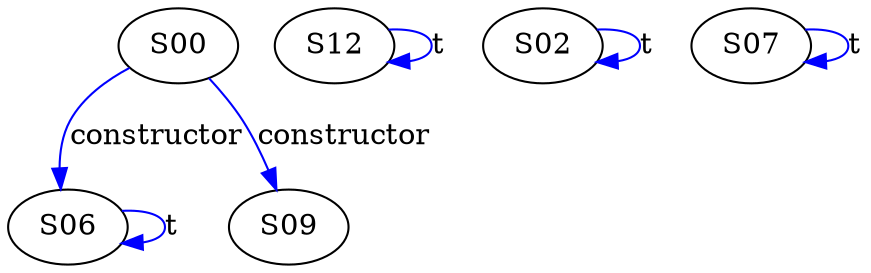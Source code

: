 digraph {

S00->S06 [label="constructor", style="", color="blue"]
S00->S09 [label="constructor", style="", color="blue"]
S12->S12 [label="t", style="", color="blue"]
S02->S02 [label="t", style="", color="blue"]
S07->S07 [label="t", style="", color="blue"]
S06->S06 [label="t", style="", color="blue"]
}